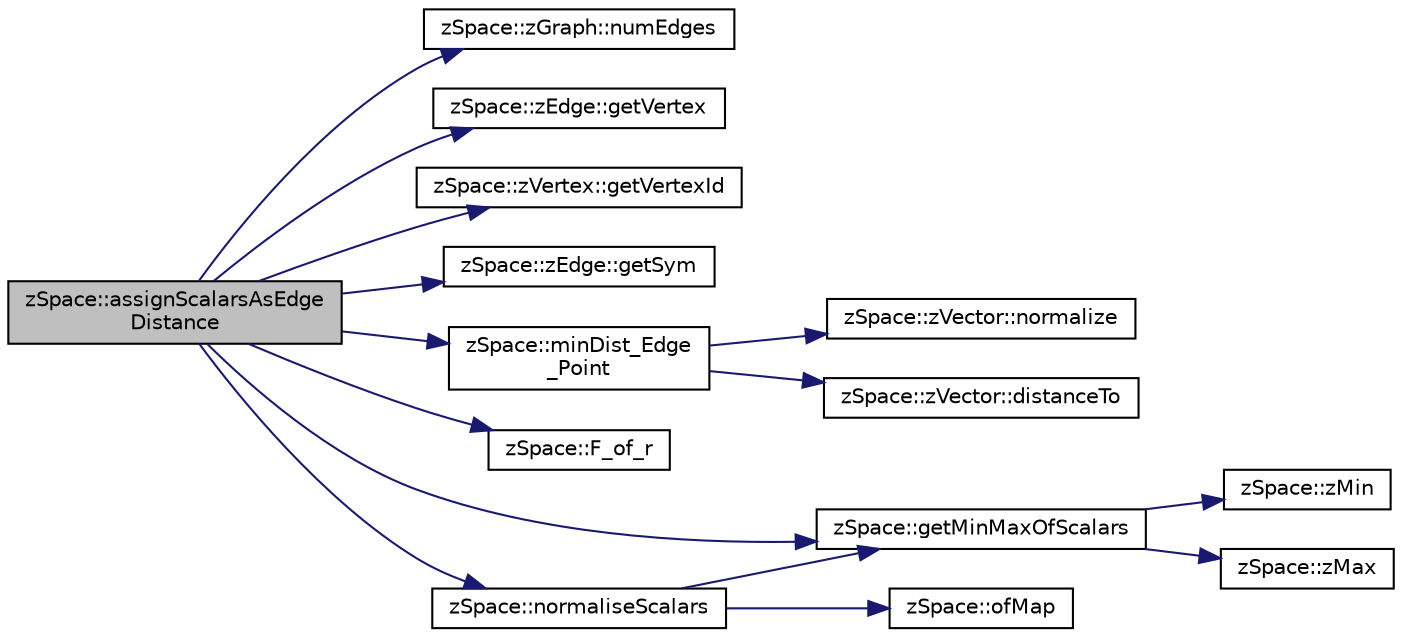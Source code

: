 digraph "zSpace::assignScalarsAsEdgeDistance"
{
  edge [fontname="Helvetica",fontsize="10",labelfontname="Helvetica",labelfontsize="10"];
  node [fontname="Helvetica",fontsize="10",shape=record];
  rankdir="LR";
  Node15 [label="zSpace::assignScalarsAsEdge\lDistance",height=0.2,width=0.4,color="black", fillcolor="grey75", style="filled", fontcolor="black"];
  Node15 -> Node16 [color="midnightblue",fontsize="10",style="solid",fontname="Helvetica"];
  Node16 [label="zSpace::zGraph::numEdges",height=0.2,width=0.4,color="black", fillcolor="white", style="filled",URL="$classz_space_1_1z_graph.html#a0c062c1592a7264cbf11f652edb25f92",tooltip="This method returns the number of half edges in the graph or mesh. "];
  Node15 -> Node17 [color="midnightblue",fontsize="10",style="solid",fontname="Helvetica"];
  Node17 [label="zSpace::zEdge::getVertex",height=0.2,width=0.4,color="black", fillcolor="white", style="filled",URL="$classz_space_1_1z_edge.html#a07c082aa54f78145fdcd5e5e4bb889f1",tooltip="This method returns the vertex pointed to by the current zEdge. "];
  Node15 -> Node18 [color="midnightblue",fontsize="10",style="solid",fontname="Helvetica"];
  Node18 [label="zSpace::zVertex::getVertexId",height=0.2,width=0.4,color="black", fillcolor="white", style="filled",URL="$classz_space_1_1z_vertex.html#ae6637ab378719b6c68c8237777fd065e",tooltip="This method returns the vertexId of current zVertex. "];
  Node15 -> Node19 [color="midnightblue",fontsize="10",style="solid",fontname="Helvetica"];
  Node19 [label="zSpace::zEdge::getSym",height=0.2,width=0.4,color="black", fillcolor="white", style="filled",URL="$classz_space_1_1z_edge.html#a461679ac74cc371ad32e94092848f536",tooltip="This method returns the symmetry edge of current zEdge. "];
  Node15 -> Node20 [color="midnightblue",fontsize="10",style="solid",fontname="Helvetica"];
  Node20 [label="zSpace::minDist_Edge\l_Point",height=0.2,width=0.4,color="black", fillcolor="white", style="filled",URL="$group__z_vector_matrix_utilities.html#gab0d76a80305185982ec89050ff322a3e",tooltip="This method computes the minimum distance between a point and edge and the closest Point on the edge..."];
  Node20 -> Node21 [color="midnightblue",fontsize="10",style="solid",fontname="Helvetica"];
  Node21 [label="zSpace::zVector::normalize",height=0.2,width=0.4,color="black", fillcolor="white", style="filled",URL="$classz_space_1_1z_vector.html#a27d075d5055bb92ddfe63fae4010339b",tooltip="This method normalizes the vector to unit length. "];
  Node20 -> Node22 [color="midnightblue",fontsize="10",style="solid",fontname="Helvetica"];
  Node22 [label="zSpace::zVector::distanceTo",height=0.2,width=0.4,color="black", fillcolor="white", style="filled",URL="$classz_space_1_1z_vector.html#a3b19c952aec086d743e8bfadaa45cdca",tooltip="This method returns the distance between the current zVector and input zVector. "];
  Node15 -> Node23 [color="midnightblue",fontsize="10",style="solid",fontname="Helvetica"];
  Node23 [label="zSpace::F_of_r",height=0.2,width=0.4,color="black", fillcolor="white", style="filled",URL="$group__z_field_d_utilities.html#gae517a8c132412ab539812a48edf9e97c",tooltip="This method computes the distance function. "];
  Node15 -> Node24 [color="midnightblue",fontsize="10",style="solid",fontname="Helvetica"];
  Node24 [label="zSpace::getMinMaxOfScalars",height=0.2,width=0.4,color="black", fillcolor="white", style="filled",URL="$group__z_field_d_utilities.html#gaae4f4dee2c6e1fb6a64c1811018da4fe",tooltip="This method computes the min and max scalar values at the given Scalars buffer. "];
  Node24 -> Node25 [color="midnightblue",fontsize="10",style="solid",fontname="Helvetica"];
  Node25 [label="zSpace::zMin",height=0.2,width=0.4,color="black", fillcolor="white", style="filled",URL="$group__z_core_utilities.html#ga2eb6fc5b163e7ebfbc3af744f9dfe8bd",tooltip="This method returns the minimum of the two input values. "];
  Node24 -> Node26 [color="midnightblue",fontsize="10",style="solid",fontname="Helvetica"];
  Node26 [label="zSpace::zMax",height=0.2,width=0.4,color="black", fillcolor="white", style="filled",URL="$group__z_core_utilities.html#gacb877a2c4d1cc7223201689ba437d5dd",tooltip="This method returns the maximum of the two input values. "];
  Node15 -> Node27 [color="midnightblue",fontsize="10",style="solid",fontname="Helvetica"];
  Node27 [label="zSpace::normaliseScalars",height=0.2,width=0.4,color="black", fillcolor="white", style="filled",URL="$group__z_field_d_utilities.html#ga524f0acafcab3796882c6cd327564965",tooltip="This method normalises the scalar values at the given field buffer. "];
  Node27 -> Node24 [color="midnightblue",fontsize="10",style="solid",fontname="Helvetica"];
  Node27 -> Node28 [color="midnightblue",fontsize="10",style="solid",fontname="Helvetica"];
  Node28 [label="zSpace::ofMap",height=0.2,width=0.4,color="black", fillcolor="white", style="filled",URL="$group__z_core_utilities.html#ga772c31654e2dcf5f5ac0a884f3f9612a",tooltip="This method maps the input value from the input domain to output domain. "];
}

